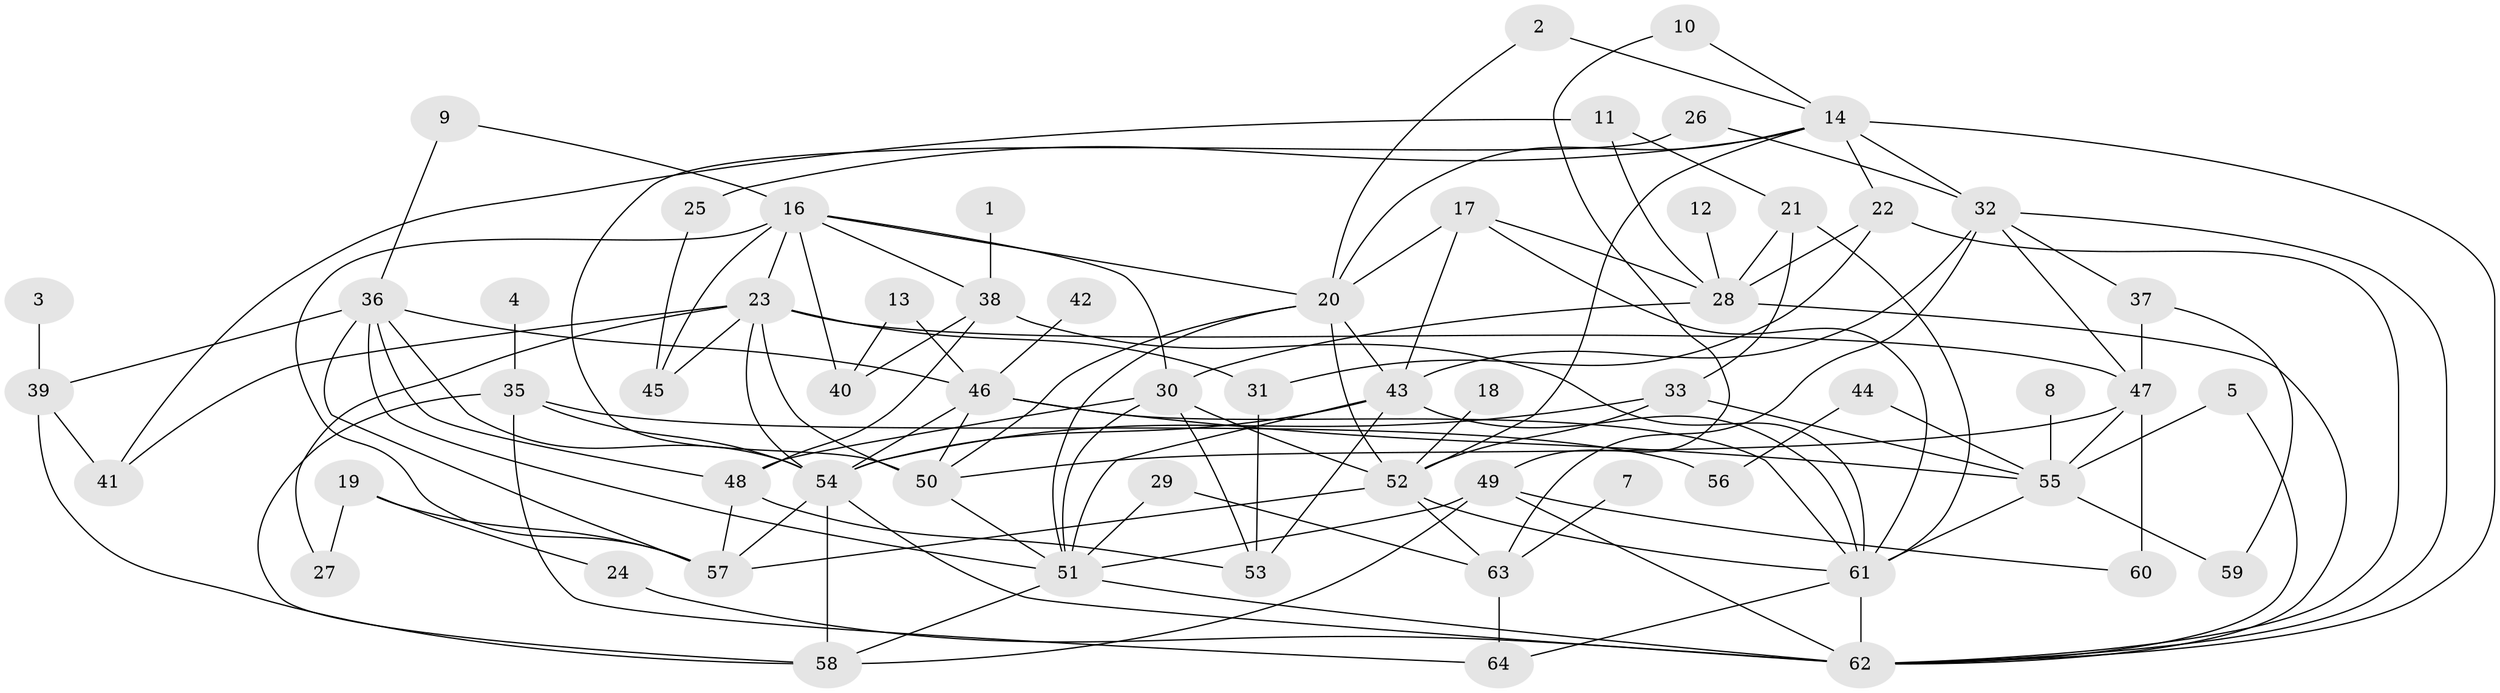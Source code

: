 // original degree distribution, {3: 0.23622047244094488, 1: 0.16535433070866143, 2: 0.1968503937007874, 6: 0.06299212598425197, 5: 0.10236220472440945, 4: 0.16535433070866143, 0: 0.023622047244094488, 7: 0.031496062992125984, 8: 0.015748031496062992}
// Generated by graph-tools (version 1.1) at 2025/25/03/09/25 03:25:18]
// undirected, 61 vertices, 129 edges
graph export_dot {
graph [start="1"]
  node [color=gray90,style=filled];
  1;
  2;
  3;
  4;
  5;
  7;
  8;
  9;
  10;
  11;
  12;
  13;
  14;
  16;
  17;
  18;
  19;
  20;
  21;
  22;
  23;
  24;
  25;
  26;
  27;
  28;
  29;
  30;
  31;
  32;
  33;
  35;
  36;
  37;
  38;
  39;
  40;
  41;
  42;
  43;
  44;
  45;
  46;
  47;
  48;
  49;
  50;
  51;
  52;
  53;
  54;
  55;
  56;
  57;
  58;
  59;
  60;
  61;
  62;
  63;
  64;
  1 -- 38 [weight=1.0];
  2 -- 14 [weight=1.0];
  2 -- 20 [weight=1.0];
  3 -- 39 [weight=1.0];
  4 -- 35 [weight=1.0];
  5 -- 55 [weight=2.0];
  5 -- 62 [weight=1.0];
  7 -- 63 [weight=1.0];
  8 -- 55 [weight=1.0];
  9 -- 16 [weight=1.0];
  9 -- 36 [weight=1.0];
  10 -- 14 [weight=1.0];
  10 -- 49 [weight=1.0];
  11 -- 21 [weight=1.0];
  11 -- 28 [weight=1.0];
  11 -- 41 [weight=1.0];
  12 -- 28 [weight=1.0];
  13 -- 40 [weight=1.0];
  13 -- 46 [weight=2.0];
  14 -- 20 [weight=1.0];
  14 -- 22 [weight=2.0];
  14 -- 25 [weight=1.0];
  14 -- 32 [weight=1.0];
  14 -- 52 [weight=1.0];
  14 -- 62 [weight=2.0];
  16 -- 20 [weight=1.0];
  16 -- 23 [weight=1.0];
  16 -- 30 [weight=1.0];
  16 -- 38 [weight=1.0];
  16 -- 40 [weight=1.0];
  16 -- 45 [weight=1.0];
  16 -- 57 [weight=1.0];
  17 -- 20 [weight=1.0];
  17 -- 28 [weight=1.0];
  17 -- 43 [weight=1.0];
  17 -- 61 [weight=1.0];
  18 -- 52 [weight=1.0];
  19 -- 24 [weight=1.0];
  19 -- 27 [weight=1.0];
  19 -- 57 [weight=1.0];
  20 -- 43 [weight=1.0];
  20 -- 50 [weight=1.0];
  20 -- 51 [weight=1.0];
  20 -- 52 [weight=1.0];
  21 -- 28 [weight=1.0];
  21 -- 33 [weight=1.0];
  21 -- 61 [weight=1.0];
  22 -- 28 [weight=1.0];
  22 -- 31 [weight=1.0];
  22 -- 62 [weight=1.0];
  23 -- 27 [weight=1.0];
  23 -- 31 [weight=1.0];
  23 -- 41 [weight=1.0];
  23 -- 45 [weight=1.0];
  23 -- 47 [weight=1.0];
  23 -- 50 [weight=1.0];
  23 -- 54 [weight=1.0];
  24 -- 62 [weight=1.0];
  25 -- 45 [weight=1.0];
  26 -- 32 [weight=1.0];
  26 -- 50 [weight=2.0];
  28 -- 30 [weight=1.0];
  28 -- 62 [weight=1.0];
  29 -- 51 [weight=1.0];
  29 -- 63 [weight=1.0];
  30 -- 48 [weight=1.0];
  30 -- 51 [weight=1.0];
  30 -- 52 [weight=1.0];
  30 -- 53 [weight=1.0];
  31 -- 53 [weight=1.0];
  32 -- 37 [weight=1.0];
  32 -- 43 [weight=1.0];
  32 -- 47 [weight=1.0];
  32 -- 62 [weight=1.0];
  32 -- 63 [weight=1.0];
  33 -- 52 [weight=1.0];
  33 -- 54 [weight=1.0];
  33 -- 55 [weight=1.0];
  35 -- 54 [weight=1.0];
  35 -- 56 [weight=1.0];
  35 -- 58 [weight=1.0];
  35 -- 64 [weight=1.0];
  36 -- 39 [weight=1.0];
  36 -- 46 [weight=1.0];
  36 -- 48 [weight=1.0];
  36 -- 51 [weight=1.0];
  36 -- 54 [weight=2.0];
  36 -- 57 [weight=1.0];
  37 -- 47 [weight=1.0];
  37 -- 59 [weight=1.0];
  38 -- 40 [weight=1.0];
  38 -- 48 [weight=1.0];
  38 -- 61 [weight=1.0];
  39 -- 41 [weight=1.0];
  39 -- 58 [weight=1.0];
  42 -- 46 [weight=1.0];
  43 -- 51 [weight=1.0];
  43 -- 53 [weight=1.0];
  43 -- 54 [weight=1.0];
  43 -- 61 [weight=1.0];
  44 -- 55 [weight=1.0];
  44 -- 56 [weight=1.0];
  46 -- 50 [weight=1.0];
  46 -- 54 [weight=1.0];
  46 -- 55 [weight=1.0];
  46 -- 61 [weight=1.0];
  47 -- 50 [weight=1.0];
  47 -- 55 [weight=1.0];
  47 -- 60 [weight=2.0];
  48 -- 53 [weight=1.0];
  48 -- 57 [weight=1.0];
  49 -- 51 [weight=1.0];
  49 -- 58 [weight=1.0];
  49 -- 60 [weight=1.0];
  49 -- 62 [weight=2.0];
  50 -- 51 [weight=1.0];
  51 -- 58 [weight=1.0];
  51 -- 62 [weight=2.0];
  52 -- 57 [weight=1.0];
  52 -- 61 [weight=1.0];
  52 -- 63 [weight=1.0];
  54 -- 57 [weight=1.0];
  54 -- 58 [weight=1.0];
  54 -- 62 [weight=1.0];
  55 -- 59 [weight=1.0];
  55 -- 61 [weight=1.0];
  61 -- 62 [weight=1.0];
  61 -- 64 [weight=1.0];
  63 -- 64 [weight=1.0];
}
